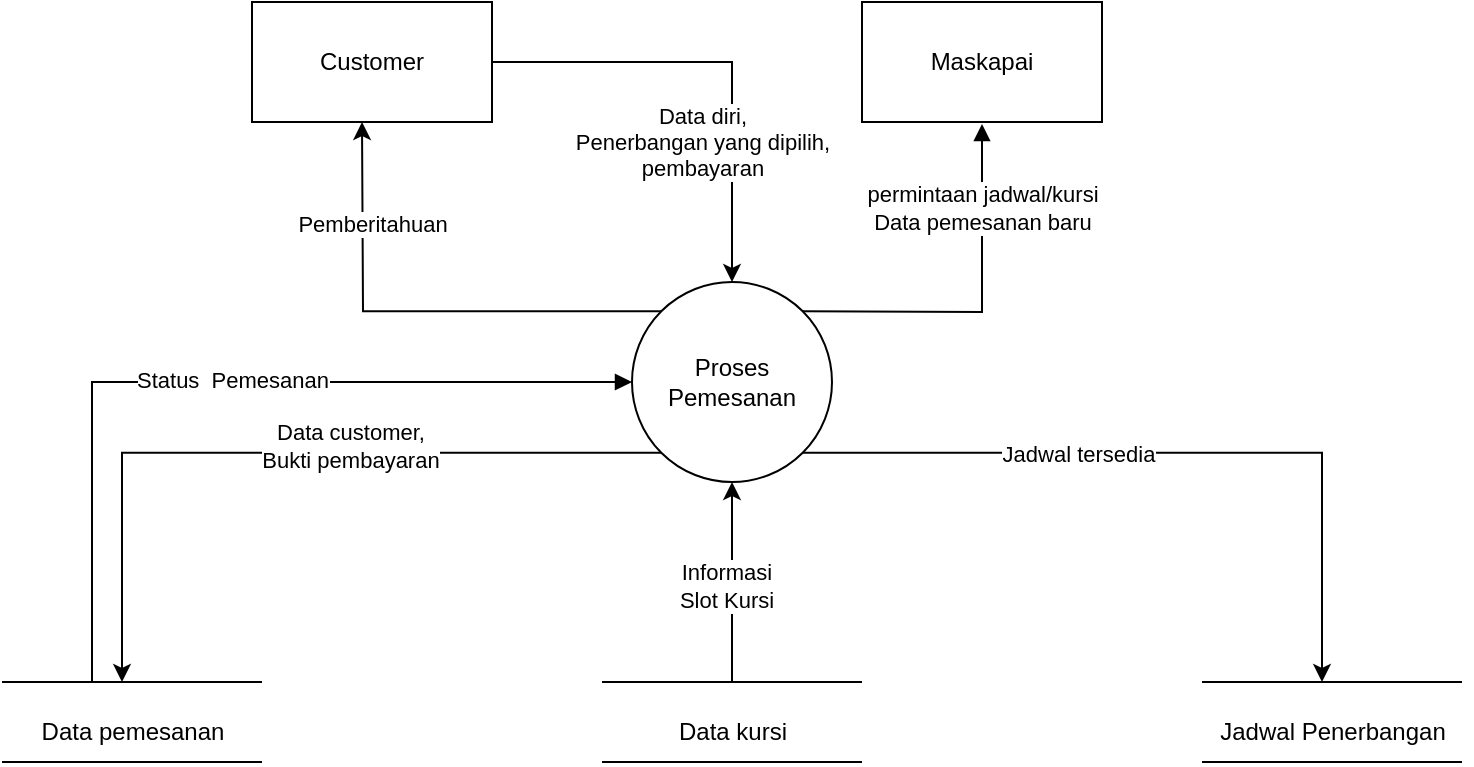 <mxfile version="28.1.2">
  <diagram name="Page-1" id="IBc13jLsLNxWQo_5N-ne">
    <mxGraphModel dx="766" dy="451" grid="1" gridSize="10" guides="1" tooltips="1" connect="1" arrows="1" fold="1" page="1" pageScale="1" pageWidth="850" pageHeight="1100" math="0" shadow="0">
      <root>
        <mxCell id="0" />
        <mxCell id="1" parent="0" />
        <mxCell id="WsTKLtFtvvLzAq7M_SYI-3" style="edgeStyle=orthogonalEdgeStyle;rounded=0;orthogonalLoop=1;jettySize=auto;html=1;exitX=0;exitY=0;exitDx=0;exitDy=0;" edge="1" parent="1" source="WsTKLtFtvvLzAq7M_SYI-2">
          <mxGeometry relative="1" as="geometry">
            <mxPoint x="240" y="100" as="targetPoint" />
          </mxGeometry>
        </mxCell>
        <mxCell id="WsTKLtFtvvLzAq7M_SYI-22" value="Pemberitahuan" style="edgeLabel;html=1;align=center;verticalAlign=middle;resizable=0;points=[];" vertex="1" connectable="0" parent="WsTKLtFtvvLzAq7M_SYI-3">
          <mxGeometry x="0.247" y="-2" relative="1" as="geometry">
            <mxPoint x="2" y="-41" as="offset" />
          </mxGeometry>
        </mxCell>
        <mxCell id="WsTKLtFtvvLzAq7M_SYI-5" style="edgeStyle=orthogonalEdgeStyle;rounded=0;orthogonalLoop=1;jettySize=auto;html=1;exitX=0;exitY=1;exitDx=0;exitDy=0;" edge="1" parent="1" source="WsTKLtFtvvLzAq7M_SYI-2">
          <mxGeometry relative="1" as="geometry">
            <mxPoint x="120" y="380" as="targetPoint" />
            <Array as="points">
              <mxPoint x="120" y="265" />
            </Array>
          </mxGeometry>
        </mxCell>
        <mxCell id="WsTKLtFtvvLzAq7M_SYI-56" value="Data customer,&lt;div&gt;Bukti pembayaran&lt;/div&gt;" style="edgeLabel;html=1;align=center;verticalAlign=middle;resizable=0;points=[];" vertex="1" connectable="0" parent="WsTKLtFtvvLzAq7M_SYI-5">
          <mxGeometry x="-0.187" y="-4" relative="1" as="geometry">
            <mxPoint as="offset" />
          </mxGeometry>
        </mxCell>
        <mxCell id="WsTKLtFtvvLzAq7M_SYI-6" style="edgeStyle=orthogonalEdgeStyle;rounded=0;orthogonalLoop=1;jettySize=auto;html=1;exitX=1;exitY=1;exitDx=0;exitDy=0;" edge="1" parent="1" source="WsTKLtFtvvLzAq7M_SYI-2">
          <mxGeometry relative="1" as="geometry">
            <mxPoint x="720" y="380" as="targetPoint" />
            <Array as="points">
              <mxPoint x="720" y="265" />
              <mxPoint x="720" y="370" />
            </Array>
          </mxGeometry>
        </mxCell>
        <mxCell id="WsTKLtFtvvLzAq7M_SYI-58" value="Jadwal tersedia" style="edgeLabel;html=1;align=center;verticalAlign=middle;resizable=0;points=[];" vertex="1" connectable="0" parent="WsTKLtFtvvLzAq7M_SYI-6">
          <mxGeometry x="-0.265" relative="1" as="geometry">
            <mxPoint as="offset" />
          </mxGeometry>
        </mxCell>
        <mxCell id="WsTKLtFtvvLzAq7M_SYI-2" value="Proses Pemesanan" style="ellipse;whiteSpace=wrap;html=1;aspect=fixed;" vertex="1" parent="1">
          <mxGeometry x="375" y="180" width="100" height="100" as="geometry" />
        </mxCell>
        <mxCell id="WsTKLtFtvvLzAq7M_SYI-20" style="edgeStyle=orthogonalEdgeStyle;rounded=0;orthogonalLoop=1;jettySize=auto;html=1;exitX=1;exitY=0.5;exitDx=0;exitDy=0;entryX=0.5;entryY=0;entryDx=0;entryDy=0;" edge="1" parent="1" source="WsTKLtFtvvLzAq7M_SYI-18" target="WsTKLtFtvvLzAq7M_SYI-2">
          <mxGeometry relative="1" as="geometry" />
        </mxCell>
        <mxCell id="WsTKLtFtvvLzAq7M_SYI-21" value="Data diri,&lt;div&gt;Penerbangan yang dipilih,&lt;/div&gt;&lt;div&gt;pembayaran&lt;/div&gt;" style="edgeLabel;html=1;align=center;verticalAlign=middle;resizable=0;points=[];" vertex="1" connectable="0" parent="WsTKLtFtvvLzAq7M_SYI-20">
          <mxGeometry x="-0.573" y="-3" relative="1" as="geometry">
            <mxPoint x="56" y="37" as="offset" />
          </mxGeometry>
        </mxCell>
        <mxCell id="WsTKLtFtvvLzAq7M_SYI-18" value="Customer" style="rounded=0;whiteSpace=wrap;html=1;" vertex="1" parent="1">
          <mxGeometry x="185" y="40" width="120" height="60" as="geometry" />
        </mxCell>
        <mxCell id="WsTKLtFtvvLzAq7M_SYI-23" value="Maskapai" style="rounded=0;whiteSpace=wrap;html=1;" vertex="1" parent="1">
          <mxGeometry x="490" y="40" width="120" height="60" as="geometry" />
        </mxCell>
        <mxCell id="WsTKLtFtvvLzAq7M_SYI-24" value="" style="endArrow=block;html=1;rounded=0;exitX=1;exitY=0;exitDx=0;exitDy=0;endFill=1;" edge="1" parent="1" source="WsTKLtFtvvLzAq7M_SYI-2">
          <mxGeometry width="50" height="50" relative="1" as="geometry">
            <mxPoint x="390" y="290" as="sourcePoint" />
            <mxPoint x="550" y="101" as="targetPoint" />
            <Array as="points">
              <mxPoint x="550" y="195" />
              <mxPoint x="550" y="140" />
            </Array>
          </mxGeometry>
        </mxCell>
        <mxCell id="WsTKLtFtvvLzAq7M_SYI-25" value="permintaan jadwal/kursi&lt;div&gt;Data pemesanan baru&lt;/div&gt;" style="edgeLabel;html=1;align=center;verticalAlign=middle;resizable=0;points=[];" vertex="1" connectable="0" parent="WsTKLtFtvvLzAq7M_SYI-24">
          <mxGeometry x="0.391" y="-2" relative="1" as="geometry">
            <mxPoint x="-2" y="-14" as="offset" />
          </mxGeometry>
        </mxCell>
        <mxCell id="WsTKLtFtvvLzAq7M_SYI-38" value="" style="group" vertex="1" connectable="0" parent="1">
          <mxGeometry x="60" y="380" width="130" height="40" as="geometry" />
        </mxCell>
        <mxCell id="WsTKLtFtvvLzAq7M_SYI-10" value="" style="endArrow=none;html=1;rounded=0;" edge="1" parent="WsTKLtFtvvLzAq7M_SYI-38">
          <mxGeometry width="50" height="50" relative="1" as="geometry">
            <mxPoint as="sourcePoint" />
            <mxPoint x="130" as="targetPoint" />
          </mxGeometry>
        </mxCell>
        <mxCell id="WsTKLtFtvvLzAq7M_SYI-11" value="" style="endArrow=none;html=1;rounded=0;" edge="1" parent="WsTKLtFtvvLzAq7M_SYI-38">
          <mxGeometry width="50" height="50" relative="1" as="geometry">
            <mxPoint y="40" as="sourcePoint" />
            <mxPoint x="130" y="40" as="targetPoint" />
          </mxGeometry>
        </mxCell>
        <mxCell id="WsTKLtFtvvLzAq7M_SYI-15" value="Data pemesanan" style="text;html=1;align=center;verticalAlign=middle;resizable=0;points=[];autosize=1;strokeColor=none;fillColor=none;" vertex="1" parent="WsTKLtFtvvLzAq7M_SYI-38">
          <mxGeometry x="10" y="10" width="110" height="30" as="geometry" />
        </mxCell>
        <mxCell id="WsTKLtFtvvLzAq7M_SYI-41" value="" style="group" vertex="1" connectable="0" parent="1">
          <mxGeometry x="660" y="380" width="135" height="40" as="geometry" />
        </mxCell>
        <mxCell id="WsTKLtFtvvLzAq7M_SYI-42" value="" style="endArrow=none;html=1;rounded=0;" edge="1" parent="WsTKLtFtvvLzAq7M_SYI-41">
          <mxGeometry width="50" height="50" relative="1" as="geometry">
            <mxPoint y="40" as="sourcePoint" />
            <mxPoint x="130" y="40" as="targetPoint" />
          </mxGeometry>
        </mxCell>
        <mxCell id="WsTKLtFtvvLzAq7M_SYI-43" value="Jadwal Penerbangan" style="text;html=1;align=center;verticalAlign=middle;resizable=0;points=[];autosize=1;strokeColor=none;fillColor=none;" vertex="1" parent="WsTKLtFtvvLzAq7M_SYI-41">
          <mxGeometry x="-5" y="10" width="140" height="30" as="geometry" />
        </mxCell>
        <mxCell id="WsTKLtFtvvLzAq7M_SYI-44" value="" style="endArrow=none;html=1;rounded=0;" edge="1" parent="WsTKLtFtvvLzAq7M_SYI-41">
          <mxGeometry width="50" height="50" relative="1" as="geometry">
            <mxPoint as="sourcePoint" />
            <mxPoint x="130" as="targetPoint" />
          </mxGeometry>
        </mxCell>
        <mxCell id="WsTKLtFtvvLzAq7M_SYI-45" value="" style="group" vertex="1" connectable="0" parent="1">
          <mxGeometry x="360" y="380" width="130" height="40" as="geometry" />
        </mxCell>
        <mxCell id="WsTKLtFtvvLzAq7M_SYI-46" value="" style="endArrow=none;html=1;rounded=0;" edge="1" parent="WsTKLtFtvvLzAq7M_SYI-45">
          <mxGeometry width="50" height="50" relative="1" as="geometry">
            <mxPoint as="sourcePoint" />
            <mxPoint x="130" as="targetPoint" />
          </mxGeometry>
        </mxCell>
        <mxCell id="WsTKLtFtvvLzAq7M_SYI-47" value="" style="endArrow=none;html=1;rounded=0;" edge="1" parent="WsTKLtFtvvLzAq7M_SYI-45">
          <mxGeometry width="50" height="50" relative="1" as="geometry">
            <mxPoint y="40" as="sourcePoint" />
            <mxPoint x="130" y="40" as="targetPoint" />
          </mxGeometry>
        </mxCell>
        <mxCell id="WsTKLtFtvvLzAq7M_SYI-48" value="Data kursi" style="text;html=1;align=center;verticalAlign=middle;resizable=0;points=[];autosize=1;strokeColor=none;fillColor=none;" vertex="1" parent="WsTKLtFtvvLzAq7M_SYI-45">
          <mxGeometry x="25" y="10" width="80" height="30" as="geometry" />
        </mxCell>
        <mxCell id="WsTKLtFtvvLzAq7M_SYI-49" value="" style="endArrow=classic;html=1;rounded=0;entryX=0.5;entryY=1;entryDx=0;entryDy=0;" edge="1" parent="1" target="WsTKLtFtvvLzAq7M_SYI-2">
          <mxGeometry width="50" height="50" relative="1" as="geometry">
            <mxPoint x="425" y="380" as="sourcePoint" />
            <mxPoint x="410" y="290" as="targetPoint" />
          </mxGeometry>
        </mxCell>
        <mxCell id="WsTKLtFtvvLzAq7M_SYI-51" value="Text" style="edgeLabel;html=1;align=center;verticalAlign=middle;resizable=0;points=[];" vertex="1" connectable="0" parent="WsTKLtFtvvLzAq7M_SYI-49">
          <mxGeometry x="-0.028" relative="1" as="geometry">
            <mxPoint as="offset" />
          </mxGeometry>
        </mxCell>
        <mxCell id="WsTKLtFtvvLzAq7M_SYI-52" value="Informasi&lt;br&gt;Slot&amp;nbsp;&lt;span style=&quot;background-color: light-dark(#ffffff, var(--ge-dark-color, #121212)); color: light-dark(rgb(0, 0, 0), rgb(255, 255, 255));&quot;&gt;Kursi&lt;/span&gt;" style="edgeLabel;html=1;align=center;verticalAlign=middle;resizable=0;points=[];" vertex="1" connectable="0" parent="WsTKLtFtvvLzAq7M_SYI-49">
          <mxGeometry x="-0.026" y="3" relative="1" as="geometry">
            <mxPoint as="offset" />
          </mxGeometry>
        </mxCell>
        <mxCell id="WsTKLtFtvvLzAq7M_SYI-55" style="edgeStyle=orthogonalEdgeStyle;rounded=0;orthogonalLoop=1;jettySize=auto;html=1;exitX=0;exitY=1;exitDx=0;exitDy=0;startArrow=block;startFill=1;endArrow=none;endFill=0;" edge="1" parent="1">
          <mxGeometry relative="1" as="geometry">
            <mxPoint x="105" y="380" as="targetPoint" />
            <mxPoint x="375" y="230" as="sourcePoint" />
            <Array as="points">
              <mxPoint x="105" y="230" />
            </Array>
          </mxGeometry>
        </mxCell>
        <mxCell id="WsTKLtFtvvLzAq7M_SYI-57" value="Status&amp;nbsp; Pemesanan" style="edgeLabel;html=1;align=center;verticalAlign=middle;resizable=0;points=[];" vertex="1" connectable="0" parent="WsTKLtFtvvLzAq7M_SYI-55">
          <mxGeometry x="-0.045" y="-1" relative="1" as="geometry">
            <mxPoint as="offset" />
          </mxGeometry>
        </mxCell>
      </root>
    </mxGraphModel>
  </diagram>
</mxfile>
